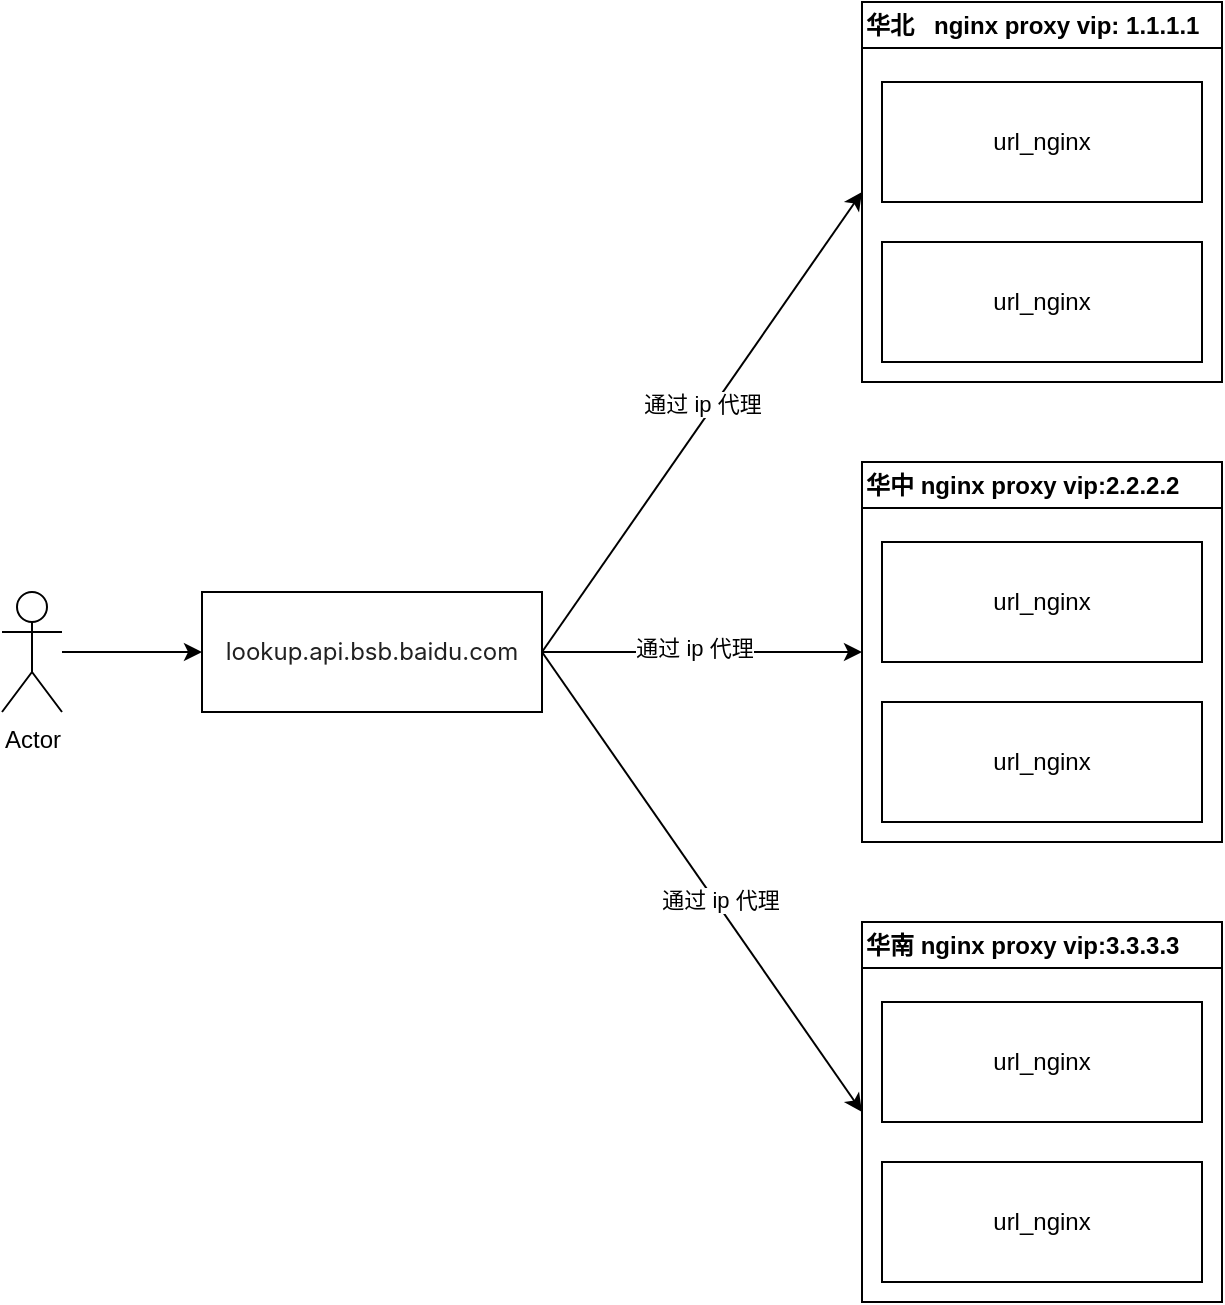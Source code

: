 <mxfile version="24.7.7">
  <diagram name="第 1 页" id="3OlnybCZuQFbsvdLqa09">
    <mxGraphModel dx="2074" dy="1121" grid="1" gridSize="10" guides="1" tooltips="1" connect="1" arrows="1" fold="1" page="1" pageScale="1" pageWidth="3300" pageHeight="4681" math="0" shadow="0">
      <root>
        <mxCell id="0" />
        <mxCell id="1" parent="0" />
        <mxCell id="zS4iTFZCfX0krXfUyPuB-29" style="edgeStyle=orthogonalEdgeStyle;rounded=0;orthogonalLoop=1;jettySize=auto;html=1;entryX=0;entryY=0.5;entryDx=0;entryDy=0;" edge="1" parent="1" source="zS4iTFZCfX0krXfUyPuB-2" target="zS4iTFZCfX0krXfUyPuB-3">
          <mxGeometry relative="1" as="geometry" />
        </mxCell>
        <mxCell id="zS4iTFZCfX0krXfUyPuB-2" value="Actor" style="shape=umlActor;verticalLabelPosition=bottom;verticalAlign=top;html=1;outlineConnect=0;" vertex="1" parent="1">
          <mxGeometry x="210" y="385" width="30" height="60" as="geometry" />
        </mxCell>
        <mxCell id="zS4iTFZCfX0krXfUyPuB-3" value="&lt;span style=&quot;color: rgb(33, 33, 33); font-family: Inter, system-ui, -apple-system, &amp;quot;system-ui&amp;quot;, &amp;quot;Segoe UI&amp;quot;, Roboto, Oxygen, Ubuntu, Cantarell, &amp;quot;Fira Sans&amp;quot;, &amp;quot;Droid Sans&amp;quot;, Helvetica, Arial, sans-serif; text-align: left; white-space-collapse: preserve; background-color: rgb(255, 255, 255);&quot;&gt;lookup.api.bsb.baidu.com&lt;/span&gt;" style="rounded=0;whiteSpace=wrap;html=1;" vertex="1" parent="1">
          <mxGeometry x="310" y="385" width="170" height="60" as="geometry" />
        </mxCell>
        <mxCell id="zS4iTFZCfX0krXfUyPuB-12" value="华中 nginx proxy vip:2.2.2.2" style="swimlane;whiteSpace=wrap;html=1;align=left;" vertex="1" parent="1">
          <mxGeometry x="640" y="320" width="180" height="190" as="geometry" />
        </mxCell>
        <mxCell id="zS4iTFZCfX0krXfUyPuB-13" value="url_nginx" style="rounded=0;whiteSpace=wrap;html=1;" vertex="1" parent="zS4iTFZCfX0krXfUyPuB-12">
          <mxGeometry x="10" y="40" width="160" height="60" as="geometry" />
        </mxCell>
        <mxCell id="zS4iTFZCfX0krXfUyPuB-14" value="url_nginx" style="rounded=0;whiteSpace=wrap;html=1;" vertex="1" parent="zS4iTFZCfX0krXfUyPuB-12">
          <mxGeometry x="10" y="120" width="160" height="60" as="geometry" />
        </mxCell>
        <mxCell id="zS4iTFZCfX0krXfUyPuB-18" value="华南 nginx proxy vip:3.3.3.3" style="swimlane;whiteSpace=wrap;html=1;align=left;horizontal=1;" vertex="1" parent="1">
          <mxGeometry x="640" y="550" width="180" height="190" as="geometry" />
        </mxCell>
        <mxCell id="zS4iTFZCfX0krXfUyPuB-19" value="url_nginx" style="rounded=0;whiteSpace=wrap;html=1;" vertex="1" parent="zS4iTFZCfX0krXfUyPuB-18">
          <mxGeometry x="10" y="40" width="160" height="60" as="geometry" />
        </mxCell>
        <mxCell id="zS4iTFZCfX0krXfUyPuB-20" value="url_nginx" style="rounded=0;whiteSpace=wrap;html=1;" vertex="1" parent="zS4iTFZCfX0krXfUyPuB-18">
          <mxGeometry x="10" y="120" width="160" height="60" as="geometry" />
        </mxCell>
        <mxCell id="zS4iTFZCfX0krXfUyPuB-21" value="华北&amp;nbsp; &amp;nbsp;nginx proxy vip: 1.1.1.1" style="swimlane;whiteSpace=wrap;html=1;align=left;" vertex="1" parent="1">
          <mxGeometry x="640" y="90" width="180" height="190" as="geometry">
            <mxRectangle x="640" y="90" width="130" height="30" as="alternateBounds" />
          </mxGeometry>
        </mxCell>
        <mxCell id="zS4iTFZCfX0krXfUyPuB-22" value="url_nginx" style="rounded=0;whiteSpace=wrap;html=1;" vertex="1" parent="zS4iTFZCfX0krXfUyPuB-21">
          <mxGeometry x="10" y="40" width="160" height="60" as="geometry" />
        </mxCell>
        <mxCell id="zS4iTFZCfX0krXfUyPuB-23" value="url_nginx" style="rounded=0;whiteSpace=wrap;html=1;" vertex="1" parent="zS4iTFZCfX0krXfUyPuB-21">
          <mxGeometry x="10" y="120" width="160" height="60" as="geometry" />
        </mxCell>
        <mxCell id="zS4iTFZCfX0krXfUyPuB-24" value="" style="endArrow=classic;html=1;rounded=0;exitX=1;exitY=0.5;exitDx=0;exitDy=0;entryX=0;entryY=0.5;entryDx=0;entryDy=0;" edge="1" parent="1" source="zS4iTFZCfX0krXfUyPuB-3" target="zS4iTFZCfX0krXfUyPuB-21">
          <mxGeometry width="50" height="50" relative="1" as="geometry">
            <mxPoint x="490" y="490" as="sourcePoint" />
            <mxPoint x="540" y="440" as="targetPoint" />
          </mxGeometry>
        </mxCell>
        <mxCell id="zS4iTFZCfX0krXfUyPuB-31" value="通过 ip 代理" style="edgeLabel;html=1;align=center;verticalAlign=middle;resizable=0;points=[];" vertex="1" connectable="0" parent="zS4iTFZCfX0krXfUyPuB-24">
          <mxGeometry x="-0.06" y="1" relative="1" as="geometry">
            <mxPoint x="5" y="-16" as="offset" />
          </mxGeometry>
        </mxCell>
        <mxCell id="zS4iTFZCfX0krXfUyPuB-25" value="" style="endArrow=classic;html=1;rounded=0;entryX=0;entryY=0.5;entryDx=0;entryDy=0;exitX=1;exitY=0.5;exitDx=0;exitDy=0;" edge="1" parent="1" source="zS4iTFZCfX0krXfUyPuB-3" target="zS4iTFZCfX0krXfUyPuB-12">
          <mxGeometry width="50" height="50" relative="1" as="geometry">
            <mxPoint x="510" y="360" as="sourcePoint" />
            <mxPoint x="650" y="195" as="targetPoint" />
          </mxGeometry>
        </mxCell>
        <mxCell id="zS4iTFZCfX0krXfUyPuB-32" value="通过 ip 代理" style="edgeLabel;html=1;align=center;verticalAlign=middle;resizable=0;points=[];" vertex="1" connectable="0" parent="zS4iTFZCfX0krXfUyPuB-25">
          <mxGeometry x="-0.05" y="2" relative="1" as="geometry">
            <mxPoint as="offset" />
          </mxGeometry>
        </mxCell>
        <mxCell id="zS4iTFZCfX0krXfUyPuB-26" value="" style="endArrow=classic;html=1;rounded=0;entryX=0;entryY=0.5;entryDx=0;entryDy=0;exitX=1;exitY=0.5;exitDx=0;exitDy=0;" edge="1" parent="1" source="zS4iTFZCfX0krXfUyPuB-3" target="zS4iTFZCfX0krXfUyPuB-18">
          <mxGeometry width="50" height="50" relative="1" as="geometry">
            <mxPoint x="490" y="380" as="sourcePoint" />
            <mxPoint x="660" y="205" as="targetPoint" />
          </mxGeometry>
        </mxCell>
        <mxCell id="zS4iTFZCfX0krXfUyPuB-33" value="通过 ip 代理" style="edgeLabel;html=1;align=center;verticalAlign=middle;resizable=0;points=[];" vertex="1" connectable="0" parent="zS4iTFZCfX0krXfUyPuB-26">
          <mxGeometry x="0.089" y="2" relative="1" as="geometry">
            <mxPoint as="offset" />
          </mxGeometry>
        </mxCell>
      </root>
    </mxGraphModel>
  </diagram>
</mxfile>
